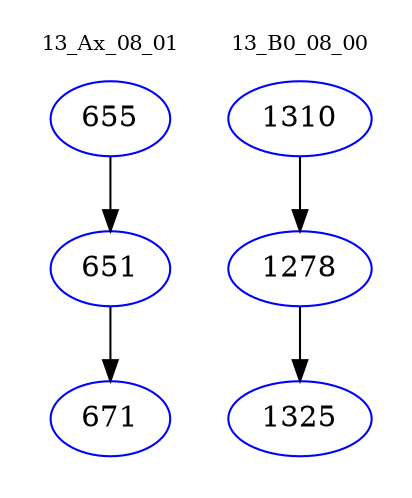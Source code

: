 digraph{
subgraph cluster_0 {
color = white
label = "13_Ax_08_01";
fontsize=10;
T0_655 [label="655", color="blue"]
T0_655 -> T0_651 [color="black"]
T0_651 [label="651", color="blue"]
T0_651 -> T0_671 [color="black"]
T0_671 [label="671", color="blue"]
}
subgraph cluster_1 {
color = white
label = "13_B0_08_00";
fontsize=10;
T1_1310 [label="1310", color="blue"]
T1_1310 -> T1_1278 [color="black"]
T1_1278 [label="1278", color="blue"]
T1_1278 -> T1_1325 [color="black"]
T1_1325 [label="1325", color="blue"]
}
}
